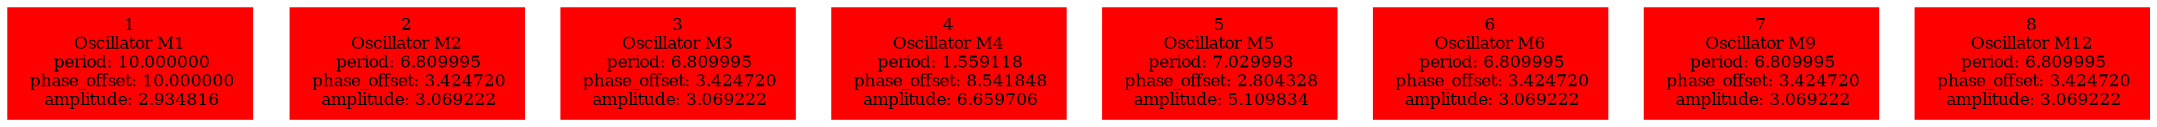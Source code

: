  digraph g{ forcelabels=true;
1 [label=<1<BR />Oscillator M1<BR /> period: 10.000000<BR /> phase_offset: 10.000000<BR /> amplitude: 2.934816>, shape=box,color=red,style=filled,fontsize=8];2 [label=<2<BR />Oscillator M2<BR /> period: 6.809995<BR /> phase_offset: 3.424720<BR /> amplitude: 3.069222>, shape=box,color=red,style=filled,fontsize=8];3 [label=<3<BR />Oscillator M3<BR /> period: 6.809995<BR /> phase_offset: 3.424720<BR /> amplitude: 3.069222>, shape=box,color=red,style=filled,fontsize=8];4 [label=<4<BR />Oscillator M4<BR /> period: 1.559118<BR /> phase_offset: 8.541848<BR /> amplitude: 6.659706>, shape=box,color=red,style=filled,fontsize=8];5 [label=<5<BR />Oscillator M5<BR /> period: 7.029993<BR /> phase_offset: 2.804328<BR /> amplitude: 5.109834>, shape=box,color=red,style=filled,fontsize=8];6 [label=<6<BR />Oscillator M6<BR /> period: 6.809995<BR /> phase_offset: 3.424720<BR /> amplitude: 3.069222>, shape=box,color=red,style=filled,fontsize=8];7 [label=<7<BR />Oscillator M9<BR /> period: 6.809995<BR /> phase_offset: 3.424720<BR /> amplitude: 3.069222>, shape=box,color=red,style=filled,fontsize=8];8 [label=<8<BR />Oscillator M12<BR /> period: 6.809995<BR /> phase_offset: 3.424720<BR /> amplitude: 3.069222>, shape=box,color=red,style=filled,fontsize=8]; }
